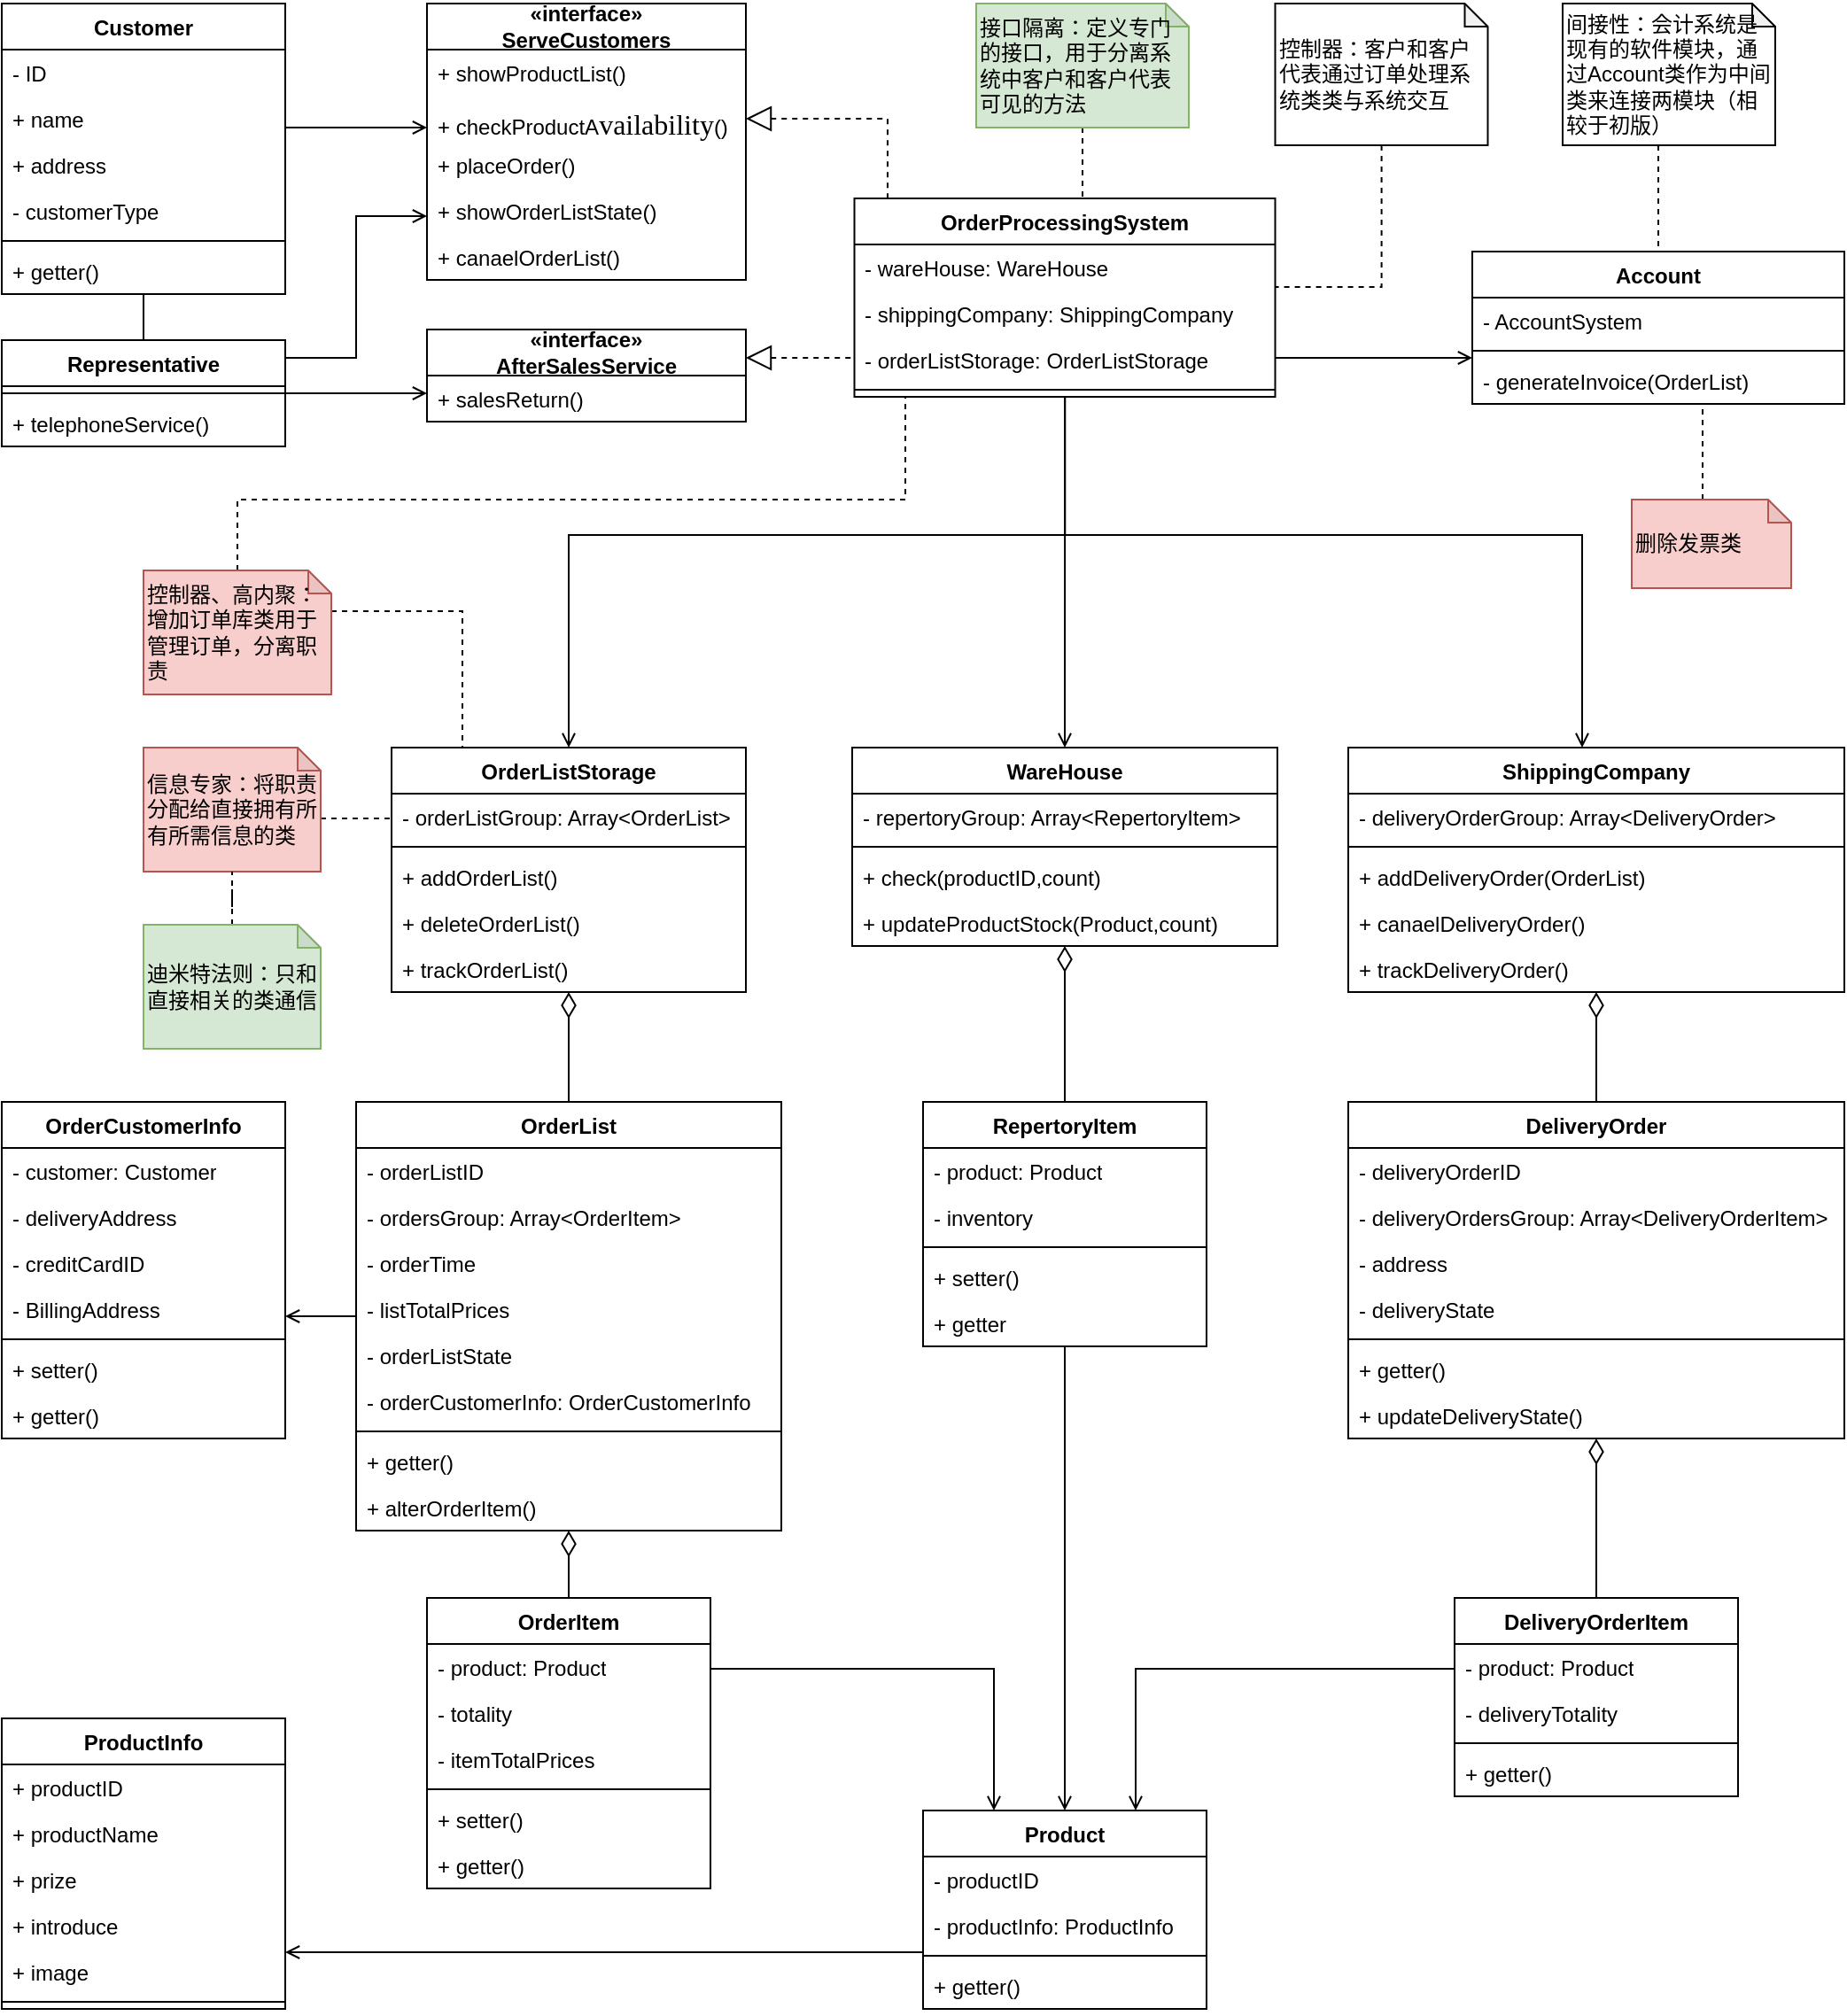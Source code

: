 <mxfile version="24.4.0" type="github">
  <diagram name="第 1 页" id="v9svsVmcO8N4FOGuuTbN">
    <mxGraphModel dx="1489" dy="1982" grid="1" gridSize="10" guides="1" tooltips="1" connect="1" arrows="1" fold="1" page="1" pageScale="1" pageWidth="827" pageHeight="1169" math="0" shadow="0">
      <root>
        <mxCell id="0" />
        <mxCell id="1" parent="0" />
        <mxCell id="xuJ9BlfBvtNkO1Lh41zS-1" style="edgeStyle=orthogonalEdgeStyle;rounded=0;orthogonalLoop=1;jettySize=auto;html=1;endArrow=none;endFill=0;" parent="1" source="xuJ9BlfBvtNkO1Lh41zS-3" target="xuJ9BlfBvtNkO1Lh41zS-11" edge="1">
          <mxGeometry relative="1" as="geometry">
            <Array as="points">
              <mxPoint x="320" y="220" />
            </Array>
          </mxGeometry>
        </mxCell>
        <mxCell id="0QfRbCwGZN_-Lh5DYzOr-19" style="edgeStyle=orthogonalEdgeStyle;rounded=0;orthogonalLoop=1;jettySize=auto;html=1;endArrow=open;endFill=0;" edge="1" parent="1" source="xuJ9BlfBvtNkO1Lh41zS-3" target="0QfRbCwGZN_-Lh5DYzOr-1">
          <mxGeometry relative="1" as="geometry">
            <Array as="points">
              <mxPoint x="470" y="70" />
              <mxPoint x="470" y="70" />
            </Array>
          </mxGeometry>
        </mxCell>
        <mxCell id="xuJ9BlfBvtNkO1Lh41zS-3" value="Customer" style="swimlane;fontStyle=1;align=center;verticalAlign=top;childLayout=stackLayout;horizontal=1;startSize=26;horizontalStack=0;resizeParent=1;resizeParentMax=0;resizeLast=0;collapsible=1;marginBottom=0;whiteSpace=wrap;html=1;" parent="1" vertex="1">
          <mxGeometry x="240" width="160" height="164" as="geometry" />
        </mxCell>
        <mxCell id="xuJ9BlfBvtNkO1Lh41zS-4" value="- ID" style="text;strokeColor=none;fillColor=none;align=left;verticalAlign=top;spacingLeft=4;spacingRight=4;overflow=hidden;rotatable=0;points=[[0,0.5],[1,0.5]];portConstraint=eastwest;whiteSpace=wrap;html=1;" parent="xuJ9BlfBvtNkO1Lh41zS-3" vertex="1">
          <mxGeometry y="26" width="160" height="26" as="geometry" />
        </mxCell>
        <mxCell id="xuJ9BlfBvtNkO1Lh41zS-5" value="+ name" style="text;strokeColor=none;fillColor=none;align=left;verticalAlign=top;spacingLeft=4;spacingRight=4;overflow=hidden;rotatable=0;points=[[0,0.5],[1,0.5]];portConstraint=eastwest;whiteSpace=wrap;html=1;" parent="xuJ9BlfBvtNkO1Lh41zS-3" vertex="1">
          <mxGeometry y="52" width="160" height="26" as="geometry" />
        </mxCell>
        <mxCell id="xuJ9BlfBvtNkO1Lh41zS-6" value="+ address" style="text;strokeColor=none;fillColor=none;align=left;verticalAlign=top;spacingLeft=4;spacingRight=4;overflow=hidden;rotatable=0;points=[[0,0.5],[1,0.5]];portConstraint=eastwest;whiteSpace=wrap;html=1;" parent="xuJ9BlfBvtNkO1Lh41zS-3" vertex="1">
          <mxGeometry y="78" width="160" height="26" as="geometry" />
        </mxCell>
        <mxCell id="xuJ9BlfBvtNkO1Lh41zS-7" value="- customerType" style="text;strokeColor=none;fillColor=none;align=left;verticalAlign=top;spacingLeft=4;spacingRight=4;overflow=hidden;rotatable=0;points=[[0,0.5],[1,0.5]];portConstraint=eastwest;whiteSpace=wrap;html=1;" parent="xuJ9BlfBvtNkO1Lh41zS-3" vertex="1">
          <mxGeometry y="104" width="160" height="26" as="geometry" />
        </mxCell>
        <mxCell id="xuJ9BlfBvtNkO1Lh41zS-8" value="" style="line;strokeWidth=1;fillColor=none;align=left;verticalAlign=middle;spacingTop=-1;spacingLeft=3;spacingRight=3;rotatable=0;labelPosition=right;points=[];portConstraint=eastwest;strokeColor=inherit;" parent="xuJ9BlfBvtNkO1Lh41zS-3" vertex="1">
          <mxGeometry y="130" width="160" height="8" as="geometry" />
        </mxCell>
        <mxCell id="xuJ9BlfBvtNkO1Lh41zS-9" value="+ getter()" style="text;strokeColor=none;fillColor=none;align=left;verticalAlign=top;spacingLeft=4;spacingRight=4;overflow=hidden;rotatable=0;points=[[0,0.5],[1,0.5]];portConstraint=eastwest;whiteSpace=wrap;html=1;" parent="xuJ9BlfBvtNkO1Lh41zS-3" vertex="1">
          <mxGeometry y="138" width="160" height="26" as="geometry" />
        </mxCell>
        <mxCell id="0QfRbCwGZN_-Lh5DYzOr-20" style="edgeStyle=orthogonalEdgeStyle;rounded=0;orthogonalLoop=1;jettySize=auto;html=1;endArrow=open;endFill=0;" edge="1" parent="1" source="xuJ9BlfBvtNkO1Lh41zS-11" target="0QfRbCwGZN_-Lh5DYzOr-1">
          <mxGeometry relative="1" as="geometry">
            <Array as="points">
              <mxPoint x="440" y="200" />
              <mxPoint x="440" y="120" />
            </Array>
          </mxGeometry>
        </mxCell>
        <mxCell id="0QfRbCwGZN_-Lh5DYzOr-21" style="edgeStyle=orthogonalEdgeStyle;rounded=0;orthogonalLoop=1;jettySize=auto;html=1;endArrow=open;endFill=0;" edge="1" parent="1" source="xuJ9BlfBvtNkO1Lh41zS-11" target="0QfRbCwGZN_-Lh5DYzOr-11">
          <mxGeometry relative="1" as="geometry">
            <Array as="points">
              <mxPoint x="440" y="220" />
              <mxPoint x="440" y="220" />
            </Array>
          </mxGeometry>
        </mxCell>
        <mxCell id="xuJ9BlfBvtNkO1Lh41zS-11" value="Representative" style="swimlane;fontStyle=1;align=center;verticalAlign=top;childLayout=stackLayout;horizontal=1;startSize=26;horizontalStack=0;resizeParent=1;resizeParentMax=0;resizeLast=0;collapsible=1;marginBottom=0;whiteSpace=wrap;html=1;" parent="1" vertex="1">
          <mxGeometry x="240" y="190" width="160" height="60" as="geometry" />
        </mxCell>
        <mxCell id="xuJ9BlfBvtNkO1Lh41zS-12" value="" style="line;strokeWidth=1;fillColor=none;align=left;verticalAlign=middle;spacingTop=-1;spacingLeft=3;spacingRight=3;rotatable=0;labelPosition=right;points=[];portConstraint=eastwest;strokeColor=inherit;" parent="xuJ9BlfBvtNkO1Lh41zS-11" vertex="1">
          <mxGeometry y="26" width="160" height="8" as="geometry" />
        </mxCell>
        <mxCell id="xuJ9BlfBvtNkO1Lh41zS-13" value="+ telephoneService()" style="text;strokeColor=none;fillColor=none;align=left;verticalAlign=top;spacingLeft=4;spacingRight=4;overflow=hidden;rotatable=0;points=[[0,0.5],[1,0.5]];portConstraint=eastwest;whiteSpace=wrap;html=1;" parent="xuJ9BlfBvtNkO1Lh41zS-11" vertex="1">
          <mxGeometry y="34" width="160" height="26" as="geometry" />
        </mxCell>
        <mxCell id="xuJ9BlfBvtNkO1Lh41zS-15" style="edgeStyle=orthogonalEdgeStyle;rounded=0;orthogonalLoop=1;jettySize=auto;html=1;endArrow=open;endFill=0;startSize=6;endSize=6;" parent="1" source="xuJ9BlfBvtNkO1Lh41zS-16" target="xuJ9BlfBvtNkO1Lh41zS-21" edge="1">
          <mxGeometry relative="1" as="geometry">
            <mxPoint x="770" y="416" as="targetPoint" />
            <Array as="points">
              <mxPoint x="670" y="1100" />
              <mxPoint x="670" y="1100" />
            </Array>
          </mxGeometry>
        </mxCell>
        <mxCell id="xuJ9BlfBvtNkO1Lh41zS-16" value="Product" style="swimlane;fontStyle=1;align=center;verticalAlign=top;childLayout=stackLayout;horizontal=1;startSize=26;horizontalStack=0;resizeParent=1;resizeParentMax=0;resizeLast=0;collapsible=1;marginBottom=0;whiteSpace=wrap;html=1;" parent="1" vertex="1">
          <mxGeometry x="760" y="1020" width="160" height="112" as="geometry" />
        </mxCell>
        <mxCell id="xuJ9BlfBvtNkO1Lh41zS-17" value="- productID" style="text;strokeColor=none;fillColor=none;align=left;verticalAlign=top;spacingLeft=4;spacingRight=4;overflow=hidden;rotatable=0;points=[[0,0.5],[1,0.5]];portConstraint=eastwest;whiteSpace=wrap;html=1;" parent="xuJ9BlfBvtNkO1Lh41zS-16" vertex="1">
          <mxGeometry y="26" width="160" height="26" as="geometry" />
        </mxCell>
        <mxCell id="xuJ9BlfBvtNkO1Lh41zS-18" value="- productInfo: ProductInfo" style="text;strokeColor=none;fillColor=none;align=left;verticalAlign=top;spacingLeft=4;spacingRight=4;overflow=hidden;rotatable=0;points=[[0,0.5],[1,0.5]];portConstraint=eastwest;whiteSpace=wrap;html=1;" parent="xuJ9BlfBvtNkO1Lh41zS-16" vertex="1">
          <mxGeometry y="52" width="160" height="26" as="geometry" />
        </mxCell>
        <mxCell id="xuJ9BlfBvtNkO1Lh41zS-19" value="" style="line;strokeWidth=1;fillColor=none;align=left;verticalAlign=middle;spacingTop=-1;spacingLeft=3;spacingRight=3;rotatable=0;labelPosition=right;points=[];portConstraint=eastwest;strokeColor=inherit;" parent="xuJ9BlfBvtNkO1Lh41zS-16" vertex="1">
          <mxGeometry y="78" width="160" height="8" as="geometry" />
        </mxCell>
        <mxCell id="xuJ9BlfBvtNkO1Lh41zS-20" value="+ getter()" style="text;strokeColor=none;fillColor=none;align=left;verticalAlign=top;spacingLeft=4;spacingRight=4;overflow=hidden;rotatable=0;points=[[0,0.5],[1,0.5]];portConstraint=eastwest;whiteSpace=wrap;html=1;" parent="xuJ9BlfBvtNkO1Lh41zS-16" vertex="1">
          <mxGeometry y="86" width="160" height="26" as="geometry" />
        </mxCell>
        <mxCell id="xuJ9BlfBvtNkO1Lh41zS-21" value="&lt;div style=&quot;text-align: left;&quot;&gt;&lt;span style=&quot;background-color: initial;&quot;&gt;ProductInfo&lt;/span&gt;&lt;/div&gt;" style="swimlane;fontStyle=1;align=center;verticalAlign=top;childLayout=stackLayout;horizontal=1;startSize=26;horizontalStack=0;resizeParent=1;resizeParentMax=0;resizeLast=0;collapsible=1;marginBottom=0;whiteSpace=wrap;html=1;" parent="1" vertex="1">
          <mxGeometry x="240" y="968" width="160" height="164" as="geometry" />
        </mxCell>
        <mxCell id="xuJ9BlfBvtNkO1Lh41zS-22" value="+ productID" style="text;strokeColor=none;fillColor=none;align=left;verticalAlign=top;spacingLeft=4;spacingRight=4;overflow=hidden;rotatable=0;points=[[0,0.5],[1,0.5]];portConstraint=eastwest;whiteSpace=wrap;html=1;" parent="xuJ9BlfBvtNkO1Lh41zS-21" vertex="1">
          <mxGeometry y="26" width="160" height="26" as="geometry" />
        </mxCell>
        <mxCell id="xuJ9BlfBvtNkO1Lh41zS-23" value="+ productName" style="text;strokeColor=none;fillColor=none;align=left;verticalAlign=top;spacingLeft=4;spacingRight=4;overflow=hidden;rotatable=0;points=[[0,0.5],[1,0.5]];portConstraint=eastwest;whiteSpace=wrap;html=1;" parent="xuJ9BlfBvtNkO1Lh41zS-21" vertex="1">
          <mxGeometry y="52" width="160" height="26" as="geometry" />
        </mxCell>
        <mxCell id="xuJ9BlfBvtNkO1Lh41zS-24" value="+ prize" style="text;strokeColor=none;fillColor=none;align=left;verticalAlign=top;spacingLeft=4;spacingRight=4;overflow=hidden;rotatable=0;points=[[0,0.5],[1,0.5]];portConstraint=eastwest;whiteSpace=wrap;html=1;" parent="xuJ9BlfBvtNkO1Lh41zS-21" vertex="1">
          <mxGeometry y="78" width="160" height="26" as="geometry" />
        </mxCell>
        <mxCell id="xuJ9BlfBvtNkO1Lh41zS-25" value="+ introduce" style="text;strokeColor=none;fillColor=none;align=left;verticalAlign=top;spacingLeft=4;spacingRight=4;overflow=hidden;rotatable=0;points=[[0,0.5],[1,0.5]];portConstraint=eastwest;whiteSpace=wrap;html=1;" parent="xuJ9BlfBvtNkO1Lh41zS-21" vertex="1">
          <mxGeometry y="104" width="160" height="26" as="geometry" />
        </mxCell>
        <mxCell id="xuJ9BlfBvtNkO1Lh41zS-26" value="+ image" style="text;strokeColor=none;fillColor=none;align=left;verticalAlign=top;spacingLeft=4;spacingRight=4;overflow=hidden;rotatable=0;points=[[0,0.5],[1,0.5]];portConstraint=eastwest;whiteSpace=wrap;html=1;" parent="xuJ9BlfBvtNkO1Lh41zS-21" vertex="1">
          <mxGeometry y="130" width="160" height="26" as="geometry" />
        </mxCell>
        <mxCell id="xuJ9BlfBvtNkO1Lh41zS-27" value="" style="line;strokeWidth=1;fillColor=none;align=left;verticalAlign=middle;spacingTop=-1;spacingLeft=3;spacingRight=3;rotatable=0;labelPosition=right;points=[];portConstraint=eastwest;strokeColor=inherit;" parent="xuJ9BlfBvtNkO1Lh41zS-21" vertex="1">
          <mxGeometry y="156" width="160" height="8" as="geometry" />
        </mxCell>
        <mxCell id="xuJ9BlfBvtNkO1Lh41zS-28" style="edgeStyle=orthogonalEdgeStyle;rounded=0;orthogonalLoop=1;jettySize=auto;html=1;entryX=0.5;entryY=0;entryDx=0;entryDy=0;endArrow=none;endFill=0;startArrow=diamondThin;startFill=0;targetPerimeterSpacing=0;sourcePerimeterSpacing=0;endSize=6;startSize=12;" parent="1" source="xuJ9BlfBvtNkO1Lh41zS-30" target="xuJ9BlfBvtNkO1Lh41zS-41" edge="1">
          <mxGeometry relative="1" as="geometry" />
        </mxCell>
        <mxCell id="xuJ9BlfBvtNkO1Lh41zS-29" style="edgeStyle=orthogonalEdgeStyle;rounded=0;orthogonalLoop=1;jettySize=auto;html=1;endArrow=open;endFill=0;" parent="1" source="xuJ9BlfBvtNkO1Lh41zS-30" target="xuJ9BlfBvtNkO1Lh41zS-48" edge="1">
          <mxGeometry relative="1" as="geometry">
            <Array as="points">
              <mxPoint x="440" y="715" />
              <mxPoint x="440" y="715" />
            </Array>
          </mxGeometry>
        </mxCell>
        <mxCell id="xuJ9BlfBvtNkO1Lh41zS-30" value="OrderList" style="swimlane;fontStyle=1;align=center;verticalAlign=top;childLayout=stackLayout;horizontal=1;startSize=26;horizontalStack=0;resizeParent=1;resizeParentMax=0;resizeLast=0;collapsible=1;marginBottom=0;whiteSpace=wrap;html=1;" parent="1" vertex="1">
          <mxGeometry x="440" y="620" width="240" height="242" as="geometry" />
        </mxCell>
        <mxCell id="xuJ9BlfBvtNkO1Lh41zS-31" value="- orderListID" style="text;strokeColor=none;fillColor=none;align=left;verticalAlign=top;spacingLeft=4;spacingRight=4;overflow=hidden;rotatable=0;points=[[0,0.5],[1,0.5]];portConstraint=eastwest;whiteSpace=wrap;html=1;" parent="xuJ9BlfBvtNkO1Lh41zS-30" vertex="1">
          <mxGeometry y="26" width="240" height="26" as="geometry" />
        </mxCell>
        <mxCell id="xuJ9BlfBvtNkO1Lh41zS-32" value="- ordersGroup: Array&amp;lt;OrderItem&amp;gt;" style="text;strokeColor=none;fillColor=none;align=left;verticalAlign=top;spacingLeft=4;spacingRight=4;overflow=hidden;rotatable=0;points=[[0,0.5],[1,0.5]];portConstraint=eastwest;whiteSpace=wrap;html=1;" parent="xuJ9BlfBvtNkO1Lh41zS-30" vertex="1">
          <mxGeometry y="52" width="240" height="26" as="geometry" />
        </mxCell>
        <mxCell id="xuJ9BlfBvtNkO1Lh41zS-33" value="- orderTime" style="text;strokeColor=none;fillColor=none;align=left;verticalAlign=top;spacingLeft=4;spacingRight=4;overflow=hidden;rotatable=0;points=[[0,0.5],[1,0.5]];portConstraint=eastwest;whiteSpace=wrap;html=1;" parent="xuJ9BlfBvtNkO1Lh41zS-30" vertex="1">
          <mxGeometry y="78" width="240" height="26" as="geometry" />
        </mxCell>
        <mxCell id="xuJ9BlfBvtNkO1Lh41zS-34" value="- listTotalPrices" style="text;strokeColor=none;fillColor=none;align=left;verticalAlign=top;spacingLeft=4;spacingRight=4;overflow=hidden;rotatable=0;points=[[0,0.5],[1,0.5]];portConstraint=eastwest;whiteSpace=wrap;html=1;" parent="xuJ9BlfBvtNkO1Lh41zS-30" vertex="1">
          <mxGeometry y="104" width="240" height="26" as="geometry" />
        </mxCell>
        <mxCell id="xuJ9BlfBvtNkO1Lh41zS-35" value="- orderListState" style="text;strokeColor=none;fillColor=none;align=left;verticalAlign=top;spacingLeft=4;spacingRight=4;overflow=hidden;rotatable=0;points=[[0,0.5],[1,0.5]];portConstraint=eastwest;whiteSpace=wrap;html=1;" parent="xuJ9BlfBvtNkO1Lh41zS-30" vertex="1">
          <mxGeometry y="130" width="240" height="26" as="geometry" />
        </mxCell>
        <mxCell id="xuJ9BlfBvtNkO1Lh41zS-36" value="- orderCustomerInfo: OrderCustomerInfo" style="text;strokeColor=none;fillColor=none;align=left;verticalAlign=top;spacingLeft=4;spacingRight=4;overflow=hidden;rotatable=0;points=[[0,0.5],[1,0.5]];portConstraint=eastwest;whiteSpace=wrap;html=1;" parent="xuJ9BlfBvtNkO1Lh41zS-30" vertex="1">
          <mxGeometry y="156" width="240" height="26" as="geometry" />
        </mxCell>
        <mxCell id="xuJ9BlfBvtNkO1Lh41zS-37" value="" style="line;strokeWidth=1;fillColor=none;align=left;verticalAlign=middle;spacingTop=-1;spacingLeft=3;spacingRight=3;rotatable=0;labelPosition=right;points=[];portConstraint=eastwest;strokeColor=inherit;" parent="xuJ9BlfBvtNkO1Lh41zS-30" vertex="1">
          <mxGeometry y="182" width="240" height="8" as="geometry" />
        </mxCell>
        <mxCell id="xuJ9BlfBvtNkO1Lh41zS-38" value="+ getter()" style="text;strokeColor=none;fillColor=none;align=left;verticalAlign=top;spacingLeft=4;spacingRight=4;overflow=hidden;rotatable=0;points=[[0,0.5],[1,0.5]];portConstraint=eastwest;whiteSpace=wrap;html=1;" parent="xuJ9BlfBvtNkO1Lh41zS-30" vertex="1">
          <mxGeometry y="190" width="240" height="26" as="geometry" />
        </mxCell>
        <mxCell id="xuJ9BlfBvtNkO1Lh41zS-39" value="+ alterOrderItem()" style="text;strokeColor=none;fillColor=none;align=left;verticalAlign=top;spacingLeft=4;spacingRight=4;overflow=hidden;rotatable=0;points=[[0,0.5],[1,0.5]];portConstraint=eastwest;whiteSpace=wrap;html=1;" parent="xuJ9BlfBvtNkO1Lh41zS-30" vertex="1">
          <mxGeometry y="216" width="240" height="26" as="geometry" />
        </mxCell>
        <mxCell id="xuJ9BlfBvtNkO1Lh41zS-40" style="edgeStyle=orthogonalEdgeStyle;rounded=0;orthogonalLoop=1;jettySize=auto;html=1;endArrow=open;endFill=0;" parent="1" source="xuJ9BlfBvtNkO1Lh41zS-41" target="xuJ9BlfBvtNkO1Lh41zS-16" edge="1">
          <mxGeometry relative="1" as="geometry">
            <Array as="points">
              <mxPoint x="800" y="940" />
            </Array>
          </mxGeometry>
        </mxCell>
        <mxCell id="xuJ9BlfBvtNkO1Lh41zS-41" value="OrderItem" style="swimlane;fontStyle=1;align=center;verticalAlign=top;childLayout=stackLayout;horizontal=1;startSize=26;horizontalStack=0;resizeParent=1;resizeParentMax=0;resizeLast=0;collapsible=1;marginBottom=0;whiteSpace=wrap;html=1;" parent="1" vertex="1">
          <mxGeometry x="480" y="900" width="160" height="164" as="geometry" />
        </mxCell>
        <mxCell id="xuJ9BlfBvtNkO1Lh41zS-42" value="- product: Product" style="text;strokeColor=none;fillColor=none;align=left;verticalAlign=top;spacingLeft=4;spacingRight=4;overflow=hidden;rotatable=0;points=[[0,0.5],[1,0.5]];portConstraint=eastwest;whiteSpace=wrap;html=1;" parent="xuJ9BlfBvtNkO1Lh41zS-41" vertex="1">
          <mxGeometry y="26" width="160" height="26" as="geometry" />
        </mxCell>
        <mxCell id="xuJ9BlfBvtNkO1Lh41zS-43" value="-&amp;nbsp;totality" style="text;strokeColor=none;fillColor=none;align=left;verticalAlign=top;spacingLeft=4;spacingRight=4;overflow=hidden;rotatable=0;points=[[0,0.5],[1,0.5]];portConstraint=eastwest;whiteSpace=wrap;html=1;" parent="xuJ9BlfBvtNkO1Lh41zS-41" vertex="1">
          <mxGeometry y="52" width="160" height="26" as="geometry" />
        </mxCell>
        <mxCell id="xuJ9BlfBvtNkO1Lh41zS-44" value="- itemTotalPrices" style="text;strokeColor=none;fillColor=none;align=left;verticalAlign=top;spacingLeft=4;spacingRight=4;overflow=hidden;rotatable=0;points=[[0,0.5],[1,0.5]];portConstraint=eastwest;whiteSpace=wrap;html=1;" parent="xuJ9BlfBvtNkO1Lh41zS-41" vertex="1">
          <mxGeometry y="78" width="160" height="26" as="geometry" />
        </mxCell>
        <mxCell id="xuJ9BlfBvtNkO1Lh41zS-45" value="" style="line;strokeWidth=1;fillColor=none;align=left;verticalAlign=middle;spacingTop=-1;spacingLeft=3;spacingRight=3;rotatable=0;labelPosition=right;points=[];portConstraint=eastwest;strokeColor=inherit;" parent="xuJ9BlfBvtNkO1Lh41zS-41" vertex="1">
          <mxGeometry y="104" width="160" height="8" as="geometry" />
        </mxCell>
        <mxCell id="xuJ9BlfBvtNkO1Lh41zS-46" value="+ setter()" style="text;strokeColor=none;fillColor=none;align=left;verticalAlign=top;spacingLeft=4;spacingRight=4;overflow=hidden;rotatable=0;points=[[0,0.5],[1,0.5]];portConstraint=eastwest;whiteSpace=wrap;html=1;" parent="xuJ9BlfBvtNkO1Lh41zS-41" vertex="1">
          <mxGeometry y="112" width="160" height="26" as="geometry" />
        </mxCell>
        <mxCell id="xuJ9BlfBvtNkO1Lh41zS-47" value="+ getter()" style="text;strokeColor=none;fillColor=none;align=left;verticalAlign=top;spacingLeft=4;spacingRight=4;overflow=hidden;rotatable=0;points=[[0,0.5],[1,0.5]];portConstraint=eastwest;whiteSpace=wrap;html=1;" parent="xuJ9BlfBvtNkO1Lh41zS-41" vertex="1">
          <mxGeometry y="138" width="160" height="26" as="geometry" />
        </mxCell>
        <mxCell id="xuJ9BlfBvtNkO1Lh41zS-48" value="&lt;span style=&quot;text-align: left;&quot;&gt;OrderCustomerInfo&lt;/span&gt;" style="swimlane;fontStyle=1;align=center;verticalAlign=top;childLayout=stackLayout;horizontal=1;startSize=26;horizontalStack=0;resizeParent=1;resizeParentMax=0;resizeLast=0;collapsible=1;marginBottom=0;whiteSpace=wrap;html=1;" parent="1" vertex="1">
          <mxGeometry x="240" y="620" width="160" height="190" as="geometry" />
        </mxCell>
        <mxCell id="xuJ9BlfBvtNkO1Lh41zS-49" value="- customer: Customer" style="text;strokeColor=none;fillColor=none;align=left;verticalAlign=top;spacingLeft=4;spacingRight=4;overflow=hidden;rotatable=0;points=[[0,0.5],[1,0.5]];portConstraint=eastwest;whiteSpace=wrap;html=1;" parent="xuJ9BlfBvtNkO1Lh41zS-48" vertex="1">
          <mxGeometry y="26" width="160" height="26" as="geometry" />
        </mxCell>
        <mxCell id="xuJ9BlfBvtNkO1Lh41zS-50" value="- deliveryAddress" style="text;strokeColor=none;fillColor=none;align=left;verticalAlign=top;spacingLeft=4;spacingRight=4;overflow=hidden;rotatable=0;points=[[0,0.5],[1,0.5]];portConstraint=eastwest;whiteSpace=wrap;html=1;" parent="xuJ9BlfBvtNkO1Lh41zS-48" vertex="1">
          <mxGeometry y="52" width="160" height="26" as="geometry" />
        </mxCell>
        <mxCell id="xuJ9BlfBvtNkO1Lh41zS-51" value="- creditCardID" style="text;strokeColor=none;fillColor=none;align=left;verticalAlign=top;spacingLeft=4;spacingRight=4;overflow=hidden;rotatable=0;points=[[0,0.5],[1,0.5]];portConstraint=eastwest;whiteSpace=wrap;html=1;" parent="xuJ9BlfBvtNkO1Lh41zS-48" vertex="1">
          <mxGeometry y="78" width="160" height="26" as="geometry" />
        </mxCell>
        <mxCell id="xuJ9BlfBvtNkO1Lh41zS-52" value="- BillingAddress" style="text;strokeColor=none;fillColor=none;align=left;verticalAlign=top;spacingLeft=4;spacingRight=4;overflow=hidden;rotatable=0;points=[[0,0.5],[1,0.5]];portConstraint=eastwest;whiteSpace=wrap;html=1;" parent="xuJ9BlfBvtNkO1Lh41zS-48" vertex="1">
          <mxGeometry y="104" width="160" height="26" as="geometry" />
        </mxCell>
        <mxCell id="xuJ9BlfBvtNkO1Lh41zS-53" value="" style="line;strokeWidth=1;fillColor=none;align=left;verticalAlign=middle;spacingTop=-1;spacingLeft=3;spacingRight=3;rotatable=0;labelPosition=right;points=[];portConstraint=eastwest;strokeColor=inherit;" parent="xuJ9BlfBvtNkO1Lh41zS-48" vertex="1">
          <mxGeometry y="130" width="160" height="8" as="geometry" />
        </mxCell>
        <mxCell id="xuJ9BlfBvtNkO1Lh41zS-54" value="+ setter()" style="text;strokeColor=none;fillColor=none;align=left;verticalAlign=top;spacingLeft=4;spacingRight=4;overflow=hidden;rotatable=0;points=[[0,0.5],[1,0.5]];portConstraint=eastwest;whiteSpace=wrap;html=1;" parent="xuJ9BlfBvtNkO1Lh41zS-48" vertex="1">
          <mxGeometry y="138" width="160" height="26" as="geometry" />
        </mxCell>
        <mxCell id="xuJ9BlfBvtNkO1Lh41zS-55" value="+ getter()" style="text;strokeColor=none;fillColor=none;align=left;verticalAlign=top;spacingLeft=4;spacingRight=4;overflow=hidden;rotatable=0;points=[[0,0.5],[1,0.5]];portConstraint=eastwest;whiteSpace=wrap;html=1;" parent="xuJ9BlfBvtNkO1Lh41zS-48" vertex="1">
          <mxGeometry y="164" width="160" height="26" as="geometry" />
        </mxCell>
        <mxCell id="xuJ9BlfBvtNkO1Lh41zS-56" style="edgeStyle=orthogonalEdgeStyle;rounded=0;orthogonalLoop=1;jettySize=auto;html=1;endArrow=none;endFill=0;entryX=0.5;entryY=0;entryDx=0;entryDy=0;startArrow=diamondThin;startFill=0;startSize=12;" parent="1" source="xuJ9BlfBvtNkO1Lh41zS-57" target="xuJ9BlfBvtNkO1Lh41zS-63" edge="1">
          <mxGeometry relative="1" as="geometry">
            <Array as="points">
              <mxPoint x="840" y="580" />
              <mxPoint x="840" y="580" />
            </Array>
          </mxGeometry>
        </mxCell>
        <mxCell id="xuJ9BlfBvtNkO1Lh41zS-57" value="WareHouse" style="swimlane;fontStyle=1;align=center;verticalAlign=top;childLayout=stackLayout;horizontal=1;startSize=26;horizontalStack=0;resizeParent=1;resizeParentMax=0;resizeLast=0;collapsible=1;marginBottom=0;whiteSpace=wrap;html=1;" parent="1" vertex="1">
          <mxGeometry x="720" y="420" width="240" height="112" as="geometry" />
        </mxCell>
        <mxCell id="xuJ9BlfBvtNkO1Lh41zS-58" value="- repertoryGroup: Array&amp;lt;RepertoryItem&amp;gt;&amp;nbsp;" style="text;strokeColor=none;fillColor=none;align=left;verticalAlign=top;spacingLeft=4;spacingRight=4;overflow=hidden;rotatable=0;points=[[0,0.5],[1,0.5]];portConstraint=eastwest;whiteSpace=wrap;html=1;" parent="xuJ9BlfBvtNkO1Lh41zS-57" vertex="1">
          <mxGeometry y="26" width="240" height="26" as="geometry" />
        </mxCell>
        <mxCell id="xuJ9BlfBvtNkO1Lh41zS-59" value="" style="line;strokeWidth=1;fillColor=none;align=left;verticalAlign=middle;spacingTop=-1;spacingLeft=3;spacingRight=3;rotatable=0;labelPosition=right;points=[];portConstraint=eastwest;strokeColor=inherit;" parent="xuJ9BlfBvtNkO1Lh41zS-57" vertex="1">
          <mxGeometry y="52" width="240" height="8" as="geometry" />
        </mxCell>
        <mxCell id="xuJ9BlfBvtNkO1Lh41zS-60" value="+ check(productID,count)" style="text;strokeColor=none;fillColor=none;align=left;verticalAlign=top;spacingLeft=4;spacingRight=4;overflow=hidden;rotatable=0;points=[[0,0.5],[1,0.5]];portConstraint=eastwest;whiteSpace=wrap;html=1;" parent="xuJ9BlfBvtNkO1Lh41zS-57" vertex="1">
          <mxGeometry y="60" width="240" height="26" as="geometry" />
        </mxCell>
        <mxCell id="xuJ9BlfBvtNkO1Lh41zS-61" value="+ updateProductStock(Product,count)" style="text;strokeColor=none;fillColor=none;align=left;verticalAlign=top;spacingLeft=4;spacingRight=4;overflow=hidden;rotatable=0;points=[[0,0.5],[1,0.5]];portConstraint=eastwest;whiteSpace=wrap;html=1;" parent="xuJ9BlfBvtNkO1Lh41zS-57" vertex="1">
          <mxGeometry y="86" width="240" height="26" as="geometry" />
        </mxCell>
        <mxCell id="xuJ9BlfBvtNkO1Lh41zS-62" style="edgeStyle=orthogonalEdgeStyle;rounded=0;orthogonalLoop=1;jettySize=auto;html=1;endArrow=open;endFill=0;" parent="1" source="xuJ9BlfBvtNkO1Lh41zS-63" target="xuJ9BlfBvtNkO1Lh41zS-16" edge="1">
          <mxGeometry relative="1" as="geometry">
            <Array as="points">
              <mxPoint x="840" y="950" />
            </Array>
          </mxGeometry>
        </mxCell>
        <mxCell id="xuJ9BlfBvtNkO1Lh41zS-63" value="RepertoryItem" style="swimlane;fontStyle=1;align=center;verticalAlign=top;childLayout=stackLayout;horizontal=1;startSize=26;horizontalStack=0;resizeParent=1;resizeParentMax=0;resizeLast=0;collapsible=1;marginBottom=0;whiteSpace=wrap;html=1;" parent="1" vertex="1">
          <mxGeometry x="760" y="620" width="160" height="138" as="geometry">
            <mxRectangle x="610" y="420" width="120" height="30" as="alternateBounds" />
          </mxGeometry>
        </mxCell>
        <mxCell id="xuJ9BlfBvtNkO1Lh41zS-64" value="- product: Product" style="text;strokeColor=none;fillColor=none;align=left;verticalAlign=top;spacingLeft=4;spacingRight=4;overflow=hidden;rotatable=0;points=[[0,0.5],[1,0.5]];portConstraint=eastwest;whiteSpace=wrap;html=1;" parent="xuJ9BlfBvtNkO1Lh41zS-63" vertex="1">
          <mxGeometry y="26" width="160" height="26" as="geometry" />
        </mxCell>
        <mxCell id="xuJ9BlfBvtNkO1Lh41zS-65" value="-&amp;nbsp;&lt;span style=&quot;background-color: initial;&quot;&gt;inventory&lt;/span&gt;" style="text;strokeColor=none;fillColor=none;align=left;verticalAlign=top;spacingLeft=4;spacingRight=4;overflow=hidden;rotatable=0;points=[[0,0.5],[1,0.5]];portConstraint=eastwest;whiteSpace=wrap;html=1;" parent="xuJ9BlfBvtNkO1Lh41zS-63" vertex="1">
          <mxGeometry y="52" width="160" height="26" as="geometry" />
        </mxCell>
        <mxCell id="xuJ9BlfBvtNkO1Lh41zS-66" value="" style="line;strokeWidth=1;fillColor=none;align=left;verticalAlign=middle;spacingTop=-1;spacingLeft=3;spacingRight=3;rotatable=0;labelPosition=right;points=[];portConstraint=eastwest;strokeColor=inherit;" parent="xuJ9BlfBvtNkO1Lh41zS-63" vertex="1">
          <mxGeometry y="78" width="160" height="8" as="geometry" />
        </mxCell>
        <mxCell id="xuJ9BlfBvtNkO1Lh41zS-67" value="+ setter()" style="text;strokeColor=none;fillColor=none;align=left;verticalAlign=top;spacingLeft=4;spacingRight=4;overflow=hidden;rotatable=0;points=[[0,0.5],[1,0.5]];portConstraint=eastwest;whiteSpace=wrap;html=1;" parent="xuJ9BlfBvtNkO1Lh41zS-63" vertex="1">
          <mxGeometry y="86" width="160" height="26" as="geometry" />
        </mxCell>
        <mxCell id="xuJ9BlfBvtNkO1Lh41zS-68" value="+ getter" style="text;strokeColor=none;fillColor=none;align=left;verticalAlign=top;spacingLeft=4;spacingRight=4;overflow=hidden;rotatable=0;points=[[0,0.5],[1,0.5]];portConstraint=eastwest;whiteSpace=wrap;html=1;" parent="xuJ9BlfBvtNkO1Lh41zS-63" vertex="1">
          <mxGeometry y="112" width="160" height="26" as="geometry" />
        </mxCell>
        <mxCell id="xuJ9BlfBvtNkO1Lh41zS-69" style="edgeStyle=orthogonalEdgeStyle;rounded=0;orthogonalLoop=1;jettySize=auto;html=1;endArrow=none;endFill=0;startArrow=diamondThin;startFill=0;endSize=6;startSize=12;" parent="1" source="xuJ9BlfBvtNkO1Lh41zS-70" target="xuJ9BlfBvtNkO1Lh41zS-79" edge="1">
          <mxGeometry relative="1" as="geometry" />
        </mxCell>
        <mxCell id="xuJ9BlfBvtNkO1Lh41zS-70" value="DeliveryOrder" style="swimlane;fontStyle=1;align=center;verticalAlign=top;childLayout=stackLayout;horizontal=1;startSize=26;horizontalStack=0;resizeParent=1;resizeParentMax=0;resizeLast=0;collapsible=1;marginBottom=0;whiteSpace=wrap;html=1;" parent="1" vertex="1">
          <mxGeometry x="1000" y="620" width="280" height="190" as="geometry" />
        </mxCell>
        <mxCell id="xuJ9BlfBvtNkO1Lh41zS-71" value="- deliveryOrderID" style="text;strokeColor=none;fillColor=none;align=left;verticalAlign=top;spacingLeft=4;spacingRight=4;overflow=hidden;rotatable=0;points=[[0,0.5],[1,0.5]];portConstraint=eastwest;whiteSpace=wrap;html=1;" parent="xuJ9BlfBvtNkO1Lh41zS-70" vertex="1">
          <mxGeometry y="26" width="280" height="26" as="geometry" />
        </mxCell>
        <mxCell id="xuJ9BlfBvtNkO1Lh41zS-72" value="- deliveryOrdersGroup: Array&amp;lt;DeliveryOrderItem&amp;gt;" style="text;strokeColor=none;fillColor=none;align=left;verticalAlign=top;spacingLeft=4;spacingRight=4;overflow=hidden;rotatable=0;points=[[0,0.5],[1,0.5]];portConstraint=eastwest;whiteSpace=wrap;html=1;" parent="xuJ9BlfBvtNkO1Lh41zS-70" vertex="1">
          <mxGeometry y="52" width="280" height="26" as="geometry" />
        </mxCell>
        <mxCell id="xuJ9BlfBvtNkO1Lh41zS-73" value="- address" style="text;strokeColor=none;fillColor=none;align=left;verticalAlign=top;spacingLeft=4;spacingRight=4;overflow=hidden;rotatable=0;points=[[0,0.5],[1,0.5]];portConstraint=eastwest;whiteSpace=wrap;html=1;" parent="xuJ9BlfBvtNkO1Lh41zS-70" vertex="1">
          <mxGeometry y="78" width="280" height="26" as="geometry" />
        </mxCell>
        <mxCell id="xuJ9BlfBvtNkO1Lh41zS-74" value="- deliveryState" style="text;strokeColor=none;fillColor=none;align=left;verticalAlign=top;spacingLeft=4;spacingRight=4;overflow=hidden;rotatable=0;points=[[0,0.5],[1,0.5]];portConstraint=eastwest;whiteSpace=wrap;html=1;" parent="xuJ9BlfBvtNkO1Lh41zS-70" vertex="1">
          <mxGeometry y="104" width="280" height="26" as="geometry" />
        </mxCell>
        <mxCell id="xuJ9BlfBvtNkO1Lh41zS-75" value="" style="line;strokeWidth=1;fillColor=none;align=left;verticalAlign=middle;spacingTop=-1;spacingLeft=3;spacingRight=3;rotatable=0;labelPosition=right;points=[];portConstraint=eastwest;strokeColor=inherit;" parent="xuJ9BlfBvtNkO1Lh41zS-70" vertex="1">
          <mxGeometry y="130" width="280" height="8" as="geometry" />
        </mxCell>
        <mxCell id="xuJ9BlfBvtNkO1Lh41zS-76" value="+ getter()" style="text;strokeColor=none;fillColor=none;align=left;verticalAlign=top;spacingLeft=4;spacingRight=4;overflow=hidden;rotatable=0;points=[[0,0.5],[1,0.5]];portConstraint=eastwest;whiteSpace=wrap;html=1;" parent="xuJ9BlfBvtNkO1Lh41zS-70" vertex="1">
          <mxGeometry y="138" width="280" height="26" as="geometry" />
        </mxCell>
        <mxCell id="xuJ9BlfBvtNkO1Lh41zS-77" value="+ updateDeliveryState()" style="text;strokeColor=none;fillColor=none;align=left;verticalAlign=top;spacingLeft=4;spacingRight=4;overflow=hidden;rotatable=0;points=[[0,0.5],[1,0.5]];portConstraint=eastwest;whiteSpace=wrap;html=1;" parent="xuJ9BlfBvtNkO1Lh41zS-70" vertex="1">
          <mxGeometry y="164" width="280" height="26" as="geometry" />
        </mxCell>
        <mxCell id="xuJ9BlfBvtNkO1Lh41zS-78" style="edgeStyle=orthogonalEdgeStyle;rounded=0;orthogonalLoop=1;jettySize=auto;html=1;endArrow=open;endFill=0;" parent="1" source="xuJ9BlfBvtNkO1Lh41zS-79" target="xuJ9BlfBvtNkO1Lh41zS-16" edge="1">
          <mxGeometry relative="1" as="geometry">
            <Array as="points">
              <mxPoint x="880" y="940" />
            </Array>
          </mxGeometry>
        </mxCell>
        <mxCell id="xuJ9BlfBvtNkO1Lh41zS-79" value="DeliveryOrderItem" style="swimlane;fontStyle=1;align=center;verticalAlign=top;childLayout=stackLayout;horizontal=1;startSize=26;horizontalStack=0;resizeParent=1;resizeParentMax=0;resizeLast=0;collapsible=1;marginBottom=0;whiteSpace=wrap;html=1;" parent="1" vertex="1">
          <mxGeometry x="1060" y="900" width="160" height="112" as="geometry" />
        </mxCell>
        <mxCell id="xuJ9BlfBvtNkO1Lh41zS-80" value="- product: Product" style="text;strokeColor=none;fillColor=none;align=left;verticalAlign=top;spacingLeft=4;spacingRight=4;overflow=hidden;rotatable=0;points=[[0,0.5],[1,0.5]];portConstraint=eastwest;whiteSpace=wrap;html=1;" parent="xuJ9BlfBvtNkO1Lh41zS-79" vertex="1">
          <mxGeometry y="26" width="160" height="26" as="geometry" />
        </mxCell>
        <mxCell id="xuJ9BlfBvtNkO1Lh41zS-81" value="- deliveryTotality" style="text;strokeColor=none;fillColor=none;align=left;verticalAlign=top;spacingLeft=4;spacingRight=4;overflow=hidden;rotatable=0;points=[[0,0.5],[1,0.5]];portConstraint=eastwest;whiteSpace=wrap;html=1;" parent="xuJ9BlfBvtNkO1Lh41zS-79" vertex="1">
          <mxGeometry y="52" width="160" height="26" as="geometry" />
        </mxCell>
        <mxCell id="xuJ9BlfBvtNkO1Lh41zS-82" value="" style="line;strokeWidth=1;fillColor=none;align=left;verticalAlign=middle;spacingTop=-1;spacingLeft=3;spacingRight=3;rotatable=0;labelPosition=right;points=[];portConstraint=eastwest;strokeColor=inherit;" parent="xuJ9BlfBvtNkO1Lh41zS-79" vertex="1">
          <mxGeometry y="78" width="160" height="8" as="geometry" />
        </mxCell>
        <mxCell id="-KnkxOnLY3eX2Sgod2eS-37" value="+ getter()" style="text;strokeColor=none;fillColor=none;align=left;verticalAlign=top;spacingLeft=4;spacingRight=4;overflow=hidden;rotatable=0;points=[[0,0.5],[1,0.5]];portConstraint=eastwest;whiteSpace=wrap;html=1;" parent="xuJ9BlfBvtNkO1Lh41zS-79" vertex="1">
          <mxGeometry y="86" width="160" height="26" as="geometry" />
        </mxCell>
        <mxCell id="xuJ9BlfBvtNkO1Lh41zS-90" style="edgeStyle=orthogonalEdgeStyle;rounded=0;orthogonalLoop=1;jettySize=auto;html=1;endArrow=none;endFill=0;startArrow=diamondThin;startFill=0;startSize=12;" parent="1" source="xuJ9BlfBvtNkO1Lh41zS-91" target="xuJ9BlfBvtNkO1Lh41zS-70" edge="1">
          <mxGeometry relative="1" as="geometry" />
        </mxCell>
        <mxCell id="xuJ9BlfBvtNkO1Lh41zS-91" value="ShippingCompany" style="swimlane;fontStyle=1;align=center;verticalAlign=top;childLayout=stackLayout;horizontal=1;startSize=26;horizontalStack=0;resizeParent=1;resizeParentMax=0;resizeLast=0;collapsible=1;marginBottom=0;whiteSpace=wrap;html=1;" parent="1" vertex="1">
          <mxGeometry x="1000" y="420" width="280" height="138" as="geometry" />
        </mxCell>
        <mxCell id="xuJ9BlfBvtNkO1Lh41zS-92" value="- deliveryOrderGroup: Array&amp;lt;DeliveryOrder&amp;gt;" style="text;strokeColor=none;fillColor=none;align=left;verticalAlign=top;spacingLeft=4;spacingRight=4;overflow=hidden;rotatable=0;points=[[0,0.5],[1,0.5]];portConstraint=eastwest;whiteSpace=wrap;html=1;" parent="xuJ9BlfBvtNkO1Lh41zS-91" vertex="1">
          <mxGeometry y="26" width="280" height="26" as="geometry" />
        </mxCell>
        <mxCell id="xuJ9BlfBvtNkO1Lh41zS-93" value="" style="line;strokeWidth=1;fillColor=none;align=left;verticalAlign=middle;spacingTop=-1;spacingLeft=3;spacingRight=3;rotatable=0;labelPosition=right;points=[];portConstraint=eastwest;strokeColor=inherit;" parent="xuJ9BlfBvtNkO1Lh41zS-91" vertex="1">
          <mxGeometry y="52" width="280" height="8" as="geometry" />
        </mxCell>
        <mxCell id="xuJ9BlfBvtNkO1Lh41zS-95" value="+ addDeliveryOrder(OrderList)" style="text;strokeColor=none;fillColor=none;align=left;verticalAlign=top;spacingLeft=4;spacingRight=4;overflow=hidden;rotatable=0;points=[[0,0.5],[1,0.5]];portConstraint=eastwest;whiteSpace=wrap;html=1;" parent="xuJ9BlfBvtNkO1Lh41zS-91" vertex="1">
          <mxGeometry y="60" width="280" height="26" as="geometry" />
        </mxCell>
        <mxCell id="xuJ9BlfBvtNkO1Lh41zS-96" value="+ canaelDeliveryOrder()" style="text;strokeColor=none;fillColor=none;align=left;verticalAlign=top;spacingLeft=4;spacingRight=4;overflow=hidden;rotatable=0;points=[[0,0.5],[1,0.5]];portConstraint=eastwest;whiteSpace=wrap;html=1;" parent="xuJ9BlfBvtNkO1Lh41zS-91" vertex="1">
          <mxGeometry y="86" width="280" height="26" as="geometry" />
        </mxCell>
        <mxCell id="xuJ9BlfBvtNkO1Lh41zS-97" value="+ trackDeliveryOrder()" style="text;strokeColor=none;fillColor=none;align=left;verticalAlign=top;spacingLeft=4;spacingRight=4;overflow=hidden;rotatable=0;points=[[0,0.5],[1,0.5]];portConstraint=eastwest;whiteSpace=wrap;html=1;" parent="xuJ9BlfBvtNkO1Lh41zS-91" vertex="1">
          <mxGeometry y="112" width="280" height="26" as="geometry" />
        </mxCell>
        <mxCell id="xuJ9BlfBvtNkO1Lh41zS-99" style="edgeStyle=orthogonalEdgeStyle;rounded=0;orthogonalLoop=1;jettySize=auto;html=1;endArrow=open;endFill=0;" parent="1" source="xuJ9BlfBvtNkO1Lh41zS-102" target="xuJ9BlfBvtNkO1Lh41zS-57" edge="1">
          <mxGeometry relative="1" as="geometry" />
        </mxCell>
        <mxCell id="xuJ9BlfBvtNkO1Lh41zS-100" style="edgeStyle=orthogonalEdgeStyle;rounded=0;orthogonalLoop=1;jettySize=auto;html=1;endArrow=open;endFill=0;" parent="1" source="xuJ9BlfBvtNkO1Lh41zS-102" target="xuJ9BlfBvtNkO1Lh41zS-91" edge="1">
          <mxGeometry relative="1" as="geometry">
            <Array as="points">
              <mxPoint x="1132" y="300" />
            </Array>
          </mxGeometry>
        </mxCell>
        <mxCell id="xuJ9BlfBvtNkO1Lh41zS-101" style="edgeStyle=orthogonalEdgeStyle;rounded=0;orthogonalLoop=1;jettySize=auto;html=1;endArrow=open;endFill=0;" parent="1" source="xuJ9BlfBvtNkO1Lh41zS-102" target="xuJ9BlfBvtNkO1Lh41zS-120" edge="1">
          <mxGeometry relative="1" as="geometry">
            <Array as="points">
              <mxPoint x="1020" y="200" />
              <mxPoint x="1020" y="200" />
            </Array>
          </mxGeometry>
        </mxCell>
        <mxCell id="-KnkxOnLY3eX2Sgod2eS-20" style="edgeStyle=orthogonalEdgeStyle;rounded=0;orthogonalLoop=1;jettySize=auto;html=1;endArrow=open;endFill=0;" parent="1" source="xuJ9BlfBvtNkO1Lh41zS-102" target="-KnkxOnLY3eX2Sgod2eS-14" edge="1">
          <mxGeometry relative="1" as="geometry">
            <Array as="points">
              <mxPoint x="560" y="300" />
            </Array>
          </mxGeometry>
        </mxCell>
        <mxCell id="xuJ9BlfBvtNkO1Lh41zS-102" value="OrderProcessingSystem" style="swimlane;fontStyle=1;align=center;verticalAlign=top;childLayout=stackLayout;horizontal=1;startSize=26;horizontalStack=0;resizeParent=1;resizeParentMax=0;resizeLast=0;collapsible=1;marginBottom=0;whiteSpace=wrap;html=1;" parent="1" vertex="1">
          <mxGeometry x="721.25" y="110" width="237.5" height="112" as="geometry" />
        </mxCell>
        <mxCell id="xuJ9BlfBvtNkO1Lh41zS-103" value="- wareHouse: WareHouse" style="text;strokeColor=none;fillColor=none;align=left;verticalAlign=top;spacingLeft=4;spacingRight=4;overflow=hidden;rotatable=0;points=[[0,0.5],[1,0.5]];portConstraint=eastwest;whiteSpace=wrap;html=1;" parent="xuJ9BlfBvtNkO1Lh41zS-102" vertex="1">
          <mxGeometry y="26" width="237.5" height="26" as="geometry" />
        </mxCell>
        <mxCell id="xuJ9BlfBvtNkO1Lh41zS-104" value="- shippingCompany: ShippingCompany" style="text;strokeColor=none;fillColor=none;align=left;verticalAlign=top;spacingLeft=4;spacingRight=4;overflow=hidden;rotatable=0;points=[[0,0.5],[1,0.5]];portConstraint=eastwest;whiteSpace=wrap;html=1;" parent="xuJ9BlfBvtNkO1Lh41zS-102" vertex="1">
          <mxGeometry y="52" width="237.5" height="26" as="geometry" />
        </mxCell>
        <mxCell id="-KnkxOnLY3eX2Sgod2eS-31" value="- orderListStorage: OrderListStorage" style="text;strokeColor=none;fillColor=none;align=left;verticalAlign=top;spacingLeft=4;spacingRight=4;overflow=hidden;rotatable=0;points=[[0,0.5],[1,0.5]];portConstraint=eastwest;whiteSpace=wrap;html=1;" parent="xuJ9BlfBvtNkO1Lh41zS-102" vertex="1">
          <mxGeometry y="78" width="237.5" height="26" as="geometry" />
        </mxCell>
        <mxCell id="xuJ9BlfBvtNkO1Lh41zS-105" value="" style="line;strokeWidth=1;fillColor=none;align=left;verticalAlign=middle;spacingTop=-1;spacingLeft=3;spacingRight=3;rotatable=0;labelPosition=right;points=[];portConstraint=eastwest;strokeColor=inherit;" parent="xuJ9BlfBvtNkO1Lh41zS-102" vertex="1">
          <mxGeometry y="104" width="237.5" height="8" as="geometry" />
        </mxCell>
        <mxCell id="xuJ9BlfBvtNkO1Lh41zS-120" value="Account" style="swimlane;fontStyle=1;align=center;verticalAlign=top;childLayout=stackLayout;horizontal=1;startSize=26;horizontalStack=0;resizeParent=1;resizeParentMax=0;resizeLast=0;collapsible=1;marginBottom=0;whiteSpace=wrap;html=1;" parent="1" vertex="1">
          <mxGeometry x="1070" y="140" width="210" height="86" as="geometry" />
        </mxCell>
        <mxCell id="xuJ9BlfBvtNkO1Lh41zS-121" value="- AccountSystem" style="text;strokeColor=none;fillColor=none;align=left;verticalAlign=top;spacingLeft=4;spacingRight=4;overflow=hidden;rotatable=0;points=[[0,0.5],[1,0.5]];portConstraint=eastwest;whiteSpace=wrap;html=1;" parent="xuJ9BlfBvtNkO1Lh41zS-120" vertex="1">
          <mxGeometry y="26" width="210" height="26" as="geometry" />
        </mxCell>
        <mxCell id="xuJ9BlfBvtNkO1Lh41zS-122" value="" style="line;strokeWidth=1;fillColor=none;align=left;verticalAlign=middle;spacingTop=-1;spacingLeft=3;spacingRight=3;rotatable=0;labelPosition=right;points=[];portConstraint=eastwest;strokeColor=inherit;" parent="xuJ9BlfBvtNkO1Lh41zS-120" vertex="1">
          <mxGeometry y="52" width="210" height="8" as="geometry" />
        </mxCell>
        <mxCell id="xuJ9BlfBvtNkO1Lh41zS-123" value="- generateInvoice(OrderList)" style="text;strokeColor=none;fillColor=none;align=left;verticalAlign=top;spacingLeft=4;spacingRight=4;overflow=hidden;rotatable=0;points=[[0,0.5],[1,0.5]];portConstraint=eastwest;whiteSpace=wrap;html=1;" parent="xuJ9BlfBvtNkO1Lh41zS-120" vertex="1">
          <mxGeometry y="60" width="210" height="26" as="geometry" />
        </mxCell>
        <mxCell id="-KnkxOnLY3eX2Sgod2eS-2" style="edgeStyle=orthogonalEdgeStyle;rounded=0;orthogonalLoop=1;jettySize=auto;html=1;dashed=1;endArrow=none;endFill=0;" parent="1" source="-KnkxOnLY3eX2Sgod2eS-1" target="xuJ9BlfBvtNkO1Lh41zS-120" edge="1">
          <mxGeometry relative="1" as="geometry">
            <Array as="points">
              <mxPoint x="1175" y="110" />
              <mxPoint x="1175" y="110" />
            </Array>
          </mxGeometry>
        </mxCell>
        <mxCell id="-KnkxOnLY3eX2Sgod2eS-1" value="间接性：会计系统是现有的软件模块，通过Account类作为中间类来连接两模块（相较于初版）" style="shape=note;whiteSpace=wrap;html=1;backgroundOutline=1;darkOpacity=0.05;size=13;align=left;" parent="1" vertex="1">
          <mxGeometry x="1121" width="120" height="80" as="geometry" />
        </mxCell>
        <mxCell id="-KnkxOnLY3eX2Sgod2eS-29" style="edgeStyle=orthogonalEdgeStyle;rounded=0;orthogonalLoop=1;jettySize=auto;html=1;endArrow=none;endFill=0;dashed=1;" parent="1" source="-KnkxOnLY3eX2Sgod2eS-11" target="xuJ9BlfBvtNkO1Lh41zS-102" edge="1">
          <mxGeometry relative="1" as="geometry">
            <Array as="points">
              <mxPoint x="1019" y="160" />
            </Array>
          </mxGeometry>
        </mxCell>
        <mxCell id="-KnkxOnLY3eX2Sgod2eS-11" value="控制器：客户和客户代表通过订单处理系统类类与系统交互" style="shape=note;whiteSpace=wrap;html=1;backgroundOutline=1;darkOpacity=0.05;size=13;align=left;" parent="1" vertex="1">
          <mxGeometry x="958.75" width="120" height="80" as="geometry" />
        </mxCell>
        <mxCell id="-KnkxOnLY3eX2Sgod2eS-21" style="edgeStyle=orthogonalEdgeStyle;rounded=0;orthogonalLoop=1;jettySize=auto;html=1;endArrow=none;endFill=0;startArrow=diamondThin;startFill=0;startSize=12;" parent="1" source="-KnkxOnLY3eX2Sgod2eS-14" target="xuJ9BlfBvtNkO1Lh41zS-30" edge="1">
          <mxGeometry relative="1" as="geometry">
            <Array as="points">
              <mxPoint x="560" y="550" />
              <mxPoint x="560" y="550" />
            </Array>
          </mxGeometry>
        </mxCell>
        <mxCell id="-KnkxOnLY3eX2Sgod2eS-14" value="OrderListStorage" style="swimlane;fontStyle=1;align=center;verticalAlign=top;childLayout=stackLayout;horizontal=1;startSize=26;horizontalStack=0;resizeParent=1;resizeParentMax=0;resizeLast=0;collapsible=1;marginBottom=0;whiteSpace=wrap;html=1;" parent="1" vertex="1">
          <mxGeometry x="460" y="420" width="200" height="138" as="geometry" />
        </mxCell>
        <mxCell id="-KnkxOnLY3eX2Sgod2eS-18" value="- orderListGroup: Array&amp;lt;OrderList&amp;gt;" style="text;strokeColor=none;fillColor=none;align=left;verticalAlign=top;spacingLeft=4;spacingRight=4;overflow=hidden;rotatable=0;points=[[0,0.5],[1,0.5]];portConstraint=eastwest;whiteSpace=wrap;html=1;" parent="-KnkxOnLY3eX2Sgod2eS-14" vertex="1">
          <mxGeometry y="26" width="200" height="26" as="geometry" />
        </mxCell>
        <mxCell id="-KnkxOnLY3eX2Sgod2eS-16" value="" style="line;strokeWidth=1;fillColor=none;align=left;verticalAlign=middle;spacingTop=-1;spacingLeft=3;spacingRight=3;rotatable=0;labelPosition=right;points=[];portConstraint=eastwest;strokeColor=inherit;" parent="-KnkxOnLY3eX2Sgod2eS-14" vertex="1">
          <mxGeometry y="52" width="200" height="8" as="geometry" />
        </mxCell>
        <mxCell id="-KnkxOnLY3eX2Sgod2eS-32" value="+ addOrderList()" style="text;strokeColor=none;fillColor=none;align=left;verticalAlign=top;spacingLeft=4;spacingRight=4;overflow=hidden;rotatable=0;points=[[0,0.5],[1,0.5]];portConstraint=eastwest;whiteSpace=wrap;html=1;" parent="-KnkxOnLY3eX2Sgod2eS-14" vertex="1">
          <mxGeometry y="60" width="200" height="26" as="geometry" />
        </mxCell>
        <mxCell id="-KnkxOnLY3eX2Sgod2eS-33" value="+ deleteOrderList()" style="text;strokeColor=none;fillColor=none;align=left;verticalAlign=top;spacingLeft=4;spacingRight=4;overflow=hidden;rotatable=0;points=[[0,0.5],[1,0.5]];portConstraint=eastwest;whiteSpace=wrap;html=1;" parent="-KnkxOnLY3eX2Sgod2eS-14" vertex="1">
          <mxGeometry y="86" width="200" height="26" as="geometry" />
        </mxCell>
        <mxCell id="-KnkxOnLY3eX2Sgod2eS-34" value="+ trackOrderList()" style="text;strokeColor=none;fillColor=none;align=left;verticalAlign=top;spacingLeft=4;spacingRight=4;overflow=hidden;rotatable=0;points=[[0,0.5],[1,0.5]];portConstraint=eastwest;whiteSpace=wrap;html=1;" parent="-KnkxOnLY3eX2Sgod2eS-14" vertex="1">
          <mxGeometry y="112" width="200" height="26" as="geometry" />
        </mxCell>
        <mxCell id="-KnkxOnLY3eX2Sgod2eS-30" style="edgeStyle=orthogonalEdgeStyle;rounded=0;orthogonalLoop=1;jettySize=auto;html=1;endArrow=none;endFill=0;dashed=1;" parent="1" source="-KnkxOnLY3eX2Sgod2eS-26" target="-KnkxOnLY3eX2Sgod2eS-14" edge="1">
          <mxGeometry relative="1" as="geometry">
            <Array as="points">
              <mxPoint x="500" y="343" />
            </Array>
          </mxGeometry>
        </mxCell>
        <mxCell id="-KnkxOnLY3eX2Sgod2eS-44" style="edgeStyle=orthogonalEdgeStyle;rounded=0;orthogonalLoop=1;jettySize=auto;html=1;startArrow=none;startFill=0;endArrow=none;endFill=0;dashed=1;" parent="1" source="-KnkxOnLY3eX2Sgod2eS-26" target="xuJ9BlfBvtNkO1Lh41zS-102" edge="1">
          <mxGeometry relative="1" as="geometry">
            <Array as="points">
              <mxPoint x="373" y="280" />
              <mxPoint x="750" y="280" />
            </Array>
          </mxGeometry>
        </mxCell>
        <mxCell id="-KnkxOnLY3eX2Sgod2eS-26" value="控制器、高内聚：增加订单库类用于管理订单，分离职责" style="shape=note;whiteSpace=wrap;html=1;backgroundOutline=1;darkOpacity=0.05;size=13;align=left;fillColor=#f8cecc;strokeColor=#b85450;" parent="1" vertex="1">
          <mxGeometry x="320" y="320" width="106" height="70" as="geometry" />
        </mxCell>
        <mxCell id="-KnkxOnLY3eX2Sgod2eS-40" style="edgeStyle=orthogonalEdgeStyle;rounded=0;orthogonalLoop=1;jettySize=auto;html=1;endArrow=none;endFill=0;dashed=1;" parent="1" source="-KnkxOnLY3eX2Sgod2eS-38" target="xuJ9BlfBvtNkO1Lh41zS-120" edge="1">
          <mxGeometry relative="1" as="geometry">
            <Array as="points">
              <mxPoint x="1200" y="250" />
              <mxPoint x="1200" y="250" />
            </Array>
          </mxGeometry>
        </mxCell>
        <mxCell id="-KnkxOnLY3eX2Sgod2eS-38" value="删除发票类" style="shape=note;whiteSpace=wrap;html=1;backgroundOutline=1;darkOpacity=0.05;size=13;align=left;fillColor=#f8cecc;strokeColor=#b85450;" parent="1" vertex="1">
          <mxGeometry x="1160" y="280" width="90" height="50" as="geometry" />
        </mxCell>
        <mxCell id="-KnkxOnLY3eX2Sgod2eS-45" style="edgeStyle=orthogonalEdgeStyle;rounded=0;orthogonalLoop=1;jettySize=auto;html=1;endArrow=none;endFill=0;dashed=1;" parent="1" source="-KnkxOnLY3eX2Sgod2eS-41" target="-KnkxOnLY3eX2Sgod2eS-14" edge="1">
          <mxGeometry relative="1" as="geometry">
            <Array as="points">
              <mxPoint x="440" y="460" />
              <mxPoint x="440" y="460" />
            </Array>
          </mxGeometry>
        </mxCell>
        <mxCell id="-KnkxOnLY3eX2Sgod2eS-41" value="信息专家：将职责分配给直接拥有所有所需信息的类" style="shape=note;whiteSpace=wrap;html=1;backgroundOutline=1;darkOpacity=0.05;size=13;align=left;fillColor=#f8cecc;strokeColor=#b85450;" parent="1" vertex="1">
          <mxGeometry x="320" y="420" width="100" height="70" as="geometry" />
        </mxCell>
        <mxCell id="0QfRbCwGZN_-Lh5DYzOr-1" value="«interface»&lt;br&gt;ServeCustomers" style="swimlane;fontStyle=1;childLayout=stackLayout;horizontal=1;startSize=26;fillColor=none;horizontalStack=0;resizeParent=1;resizeParentMax=0;resizeLast=0;collapsible=1;marginBottom=0;whiteSpace=wrap;html=1;" vertex="1" parent="1">
          <mxGeometry x="480" width="180" height="156" as="geometry" />
        </mxCell>
        <mxCell id="0QfRbCwGZN_-Lh5DYzOr-6" value="+ showProductList()" style="text;strokeColor=none;fillColor=none;align=left;verticalAlign=top;spacingLeft=4;spacingRight=4;overflow=hidden;rotatable=0;points=[[0,0.5],[1,0.5]];portConstraint=eastwest;whiteSpace=wrap;html=1;" vertex="1" parent="0QfRbCwGZN_-Lh5DYzOr-1">
          <mxGeometry y="26" width="180" height="26" as="geometry" />
        </mxCell>
        <mxCell id="0QfRbCwGZN_-Lh5DYzOr-7" value="+ checkProductA&lt;span style=&quot;background-color: initial; font-family: Calibri; font-size: 12pt;&quot;&gt;vailability&lt;/span&gt;&lt;span style=&quot;background-color: initial;&quot;&gt;()&lt;/span&gt;" style="text;strokeColor=none;fillColor=none;align=left;verticalAlign=top;spacingLeft=4;spacingRight=4;overflow=hidden;rotatable=0;points=[[0,0.5],[1,0.5]];portConstraint=eastwest;whiteSpace=wrap;html=1;" vertex="1" parent="0QfRbCwGZN_-Lh5DYzOr-1">
          <mxGeometry y="52" width="180" height="26" as="geometry" />
        </mxCell>
        <mxCell id="0QfRbCwGZN_-Lh5DYzOr-8" value="+ placeOrder()" style="text;strokeColor=none;fillColor=none;align=left;verticalAlign=top;spacingLeft=4;spacingRight=4;overflow=hidden;rotatable=0;points=[[0,0.5],[1,0.5]];portConstraint=eastwest;whiteSpace=wrap;html=1;" vertex="1" parent="0QfRbCwGZN_-Lh5DYzOr-1">
          <mxGeometry y="78" width="180" height="26" as="geometry" />
        </mxCell>
        <mxCell id="0QfRbCwGZN_-Lh5DYzOr-9" value="+ showOrderListState()" style="text;strokeColor=none;fillColor=none;align=left;verticalAlign=top;spacingLeft=4;spacingRight=4;overflow=hidden;rotatable=0;points=[[0,0.5],[1,0.5]];portConstraint=eastwest;whiteSpace=wrap;html=1;" vertex="1" parent="0QfRbCwGZN_-Lh5DYzOr-1">
          <mxGeometry y="104" width="180" height="26" as="geometry" />
        </mxCell>
        <mxCell id="0QfRbCwGZN_-Lh5DYzOr-10" value="+ canaelOrderList()" style="text;strokeColor=none;fillColor=none;align=left;verticalAlign=top;spacingLeft=4;spacingRight=4;overflow=hidden;rotatable=0;points=[[0,0.5],[1,0.5]];portConstraint=eastwest;whiteSpace=wrap;html=1;" vertex="1" parent="0QfRbCwGZN_-Lh5DYzOr-1">
          <mxGeometry y="130" width="180" height="26" as="geometry" />
        </mxCell>
        <mxCell id="0QfRbCwGZN_-Lh5DYzOr-18" style="edgeStyle=orthogonalEdgeStyle;rounded=0;orthogonalLoop=1;jettySize=auto;html=1;endArrow=none;endFill=0;startArrow=block;startFill=0;dashed=1;startSize=12;" edge="1" parent="1" source="0QfRbCwGZN_-Lh5DYzOr-11" target="xuJ9BlfBvtNkO1Lh41zS-102">
          <mxGeometry relative="1" as="geometry">
            <Array as="points">
              <mxPoint x="700" y="200" />
              <mxPoint x="700" y="200" />
            </Array>
          </mxGeometry>
        </mxCell>
        <mxCell id="0QfRbCwGZN_-Lh5DYzOr-11" value="&lt;span style=&quot;font-weight: 700;&quot;&gt;«interface»&lt;/span&gt;&lt;br style=&quot;font-weight: 700;&quot;&gt;&lt;b&gt;AfterSalesService&lt;/b&gt;" style="swimlane;fontStyle=0;childLayout=stackLayout;horizontal=1;startSize=26;fillColor=none;horizontalStack=0;resizeParent=1;resizeParentMax=0;resizeLast=0;collapsible=1;marginBottom=0;whiteSpace=wrap;html=1;" vertex="1" parent="1">
          <mxGeometry x="480" y="184" width="180" height="52" as="geometry" />
        </mxCell>
        <mxCell id="0QfRbCwGZN_-Lh5DYzOr-16" value="+ salesReturn()" style="text;strokeColor=none;fillColor=none;align=left;verticalAlign=top;spacingLeft=4;spacingRight=4;overflow=hidden;rotatable=0;points=[[0,0.5],[1,0.5]];portConstraint=eastwest;whiteSpace=wrap;html=1;" vertex="1" parent="0QfRbCwGZN_-Lh5DYzOr-11">
          <mxGeometry y="26" width="180" height="26" as="geometry" />
        </mxCell>
        <mxCell id="0QfRbCwGZN_-Lh5DYzOr-17" style="edgeStyle=orthogonalEdgeStyle;rounded=0;orthogonalLoop=1;jettySize=auto;html=1;endArrow=none;endFill=0;startArrow=block;startFill=0;dashed=1;endSize=6;startSize=12;" edge="1" parent="1" source="0QfRbCwGZN_-Lh5DYzOr-7" target="xuJ9BlfBvtNkO1Lh41zS-102">
          <mxGeometry relative="1" as="geometry">
            <Array as="points">
              <mxPoint x="740" y="65" />
            </Array>
          </mxGeometry>
        </mxCell>
        <mxCell id="0QfRbCwGZN_-Lh5DYzOr-23" style="edgeStyle=orthogonalEdgeStyle;rounded=0;orthogonalLoop=1;jettySize=auto;html=1;endArrow=none;endFill=0;dashed=1;" edge="1" parent="1" source="0QfRbCwGZN_-Lh5DYzOr-22" target="xuJ9BlfBvtNkO1Lh41zS-102">
          <mxGeometry relative="1" as="geometry">
            <Array as="points">
              <mxPoint x="800" y="50" />
              <mxPoint x="800" y="50" />
            </Array>
          </mxGeometry>
        </mxCell>
        <mxCell id="0QfRbCwGZN_-Lh5DYzOr-22" value="接口隔离：定义专门的接口，用于分离系统中客户和客户代表可见的方法" style="shape=note;whiteSpace=wrap;html=1;backgroundOutline=1;darkOpacity=0.05;size=13;align=left;fillColor=#d5e8d4;strokeColor=#82b366;" vertex="1" parent="1">
          <mxGeometry x="790" width="120" height="70" as="geometry" />
        </mxCell>
        <mxCell id="0QfRbCwGZN_-Lh5DYzOr-28" style="edgeStyle=orthogonalEdgeStyle;rounded=0;orthogonalLoop=1;jettySize=auto;html=1;endArrow=none;endFill=0;dashed=1;" edge="1" parent="1" source="0QfRbCwGZN_-Lh5DYzOr-26" target="-KnkxOnLY3eX2Sgod2eS-41">
          <mxGeometry relative="1" as="geometry" />
        </mxCell>
        <mxCell id="0QfRbCwGZN_-Lh5DYzOr-26" value="迪米特法则：只和直接相关的类通信" style="shape=note;whiteSpace=wrap;html=1;backgroundOutline=1;darkOpacity=0.05;size=13;align=left;fillColor=#d5e8d4;strokeColor=#82b366;" vertex="1" parent="1">
          <mxGeometry x="320" y="520" width="100" height="70" as="geometry" />
        </mxCell>
      </root>
    </mxGraphModel>
  </diagram>
</mxfile>
